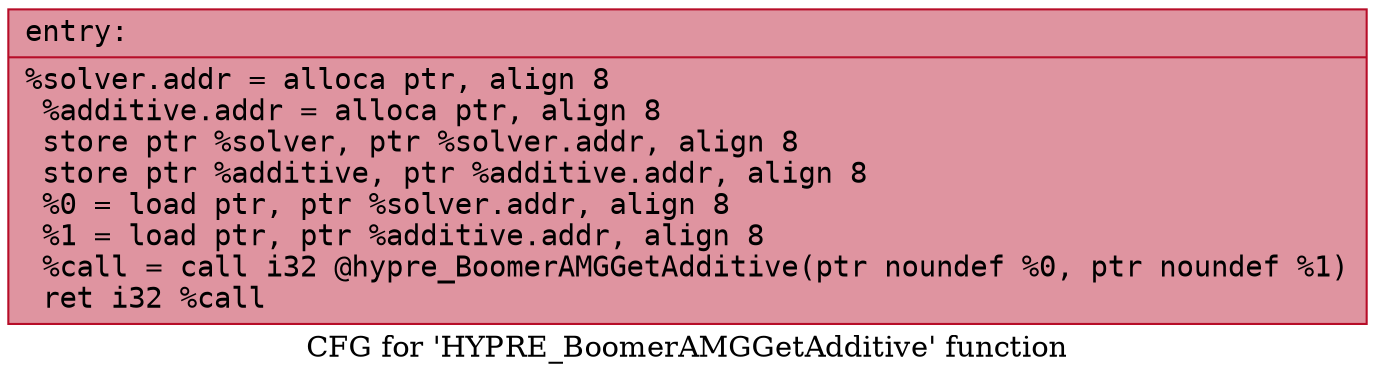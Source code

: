digraph "CFG for 'HYPRE_BoomerAMGGetAdditive' function" {
	label="CFG for 'HYPRE_BoomerAMGGetAdditive' function";

	Node0x55f5a9a992e0 [shape=record,color="#b70d28ff", style=filled, fillcolor="#b70d2870" fontname="Courier",label="{entry:\l|  %solver.addr = alloca ptr, align 8\l  %additive.addr = alloca ptr, align 8\l  store ptr %solver, ptr %solver.addr, align 8\l  store ptr %additive, ptr %additive.addr, align 8\l  %0 = load ptr, ptr %solver.addr, align 8\l  %1 = load ptr, ptr %additive.addr, align 8\l  %call = call i32 @hypre_BoomerAMGGetAdditive(ptr noundef %0, ptr noundef %1)\l  ret i32 %call\l}"];
}
